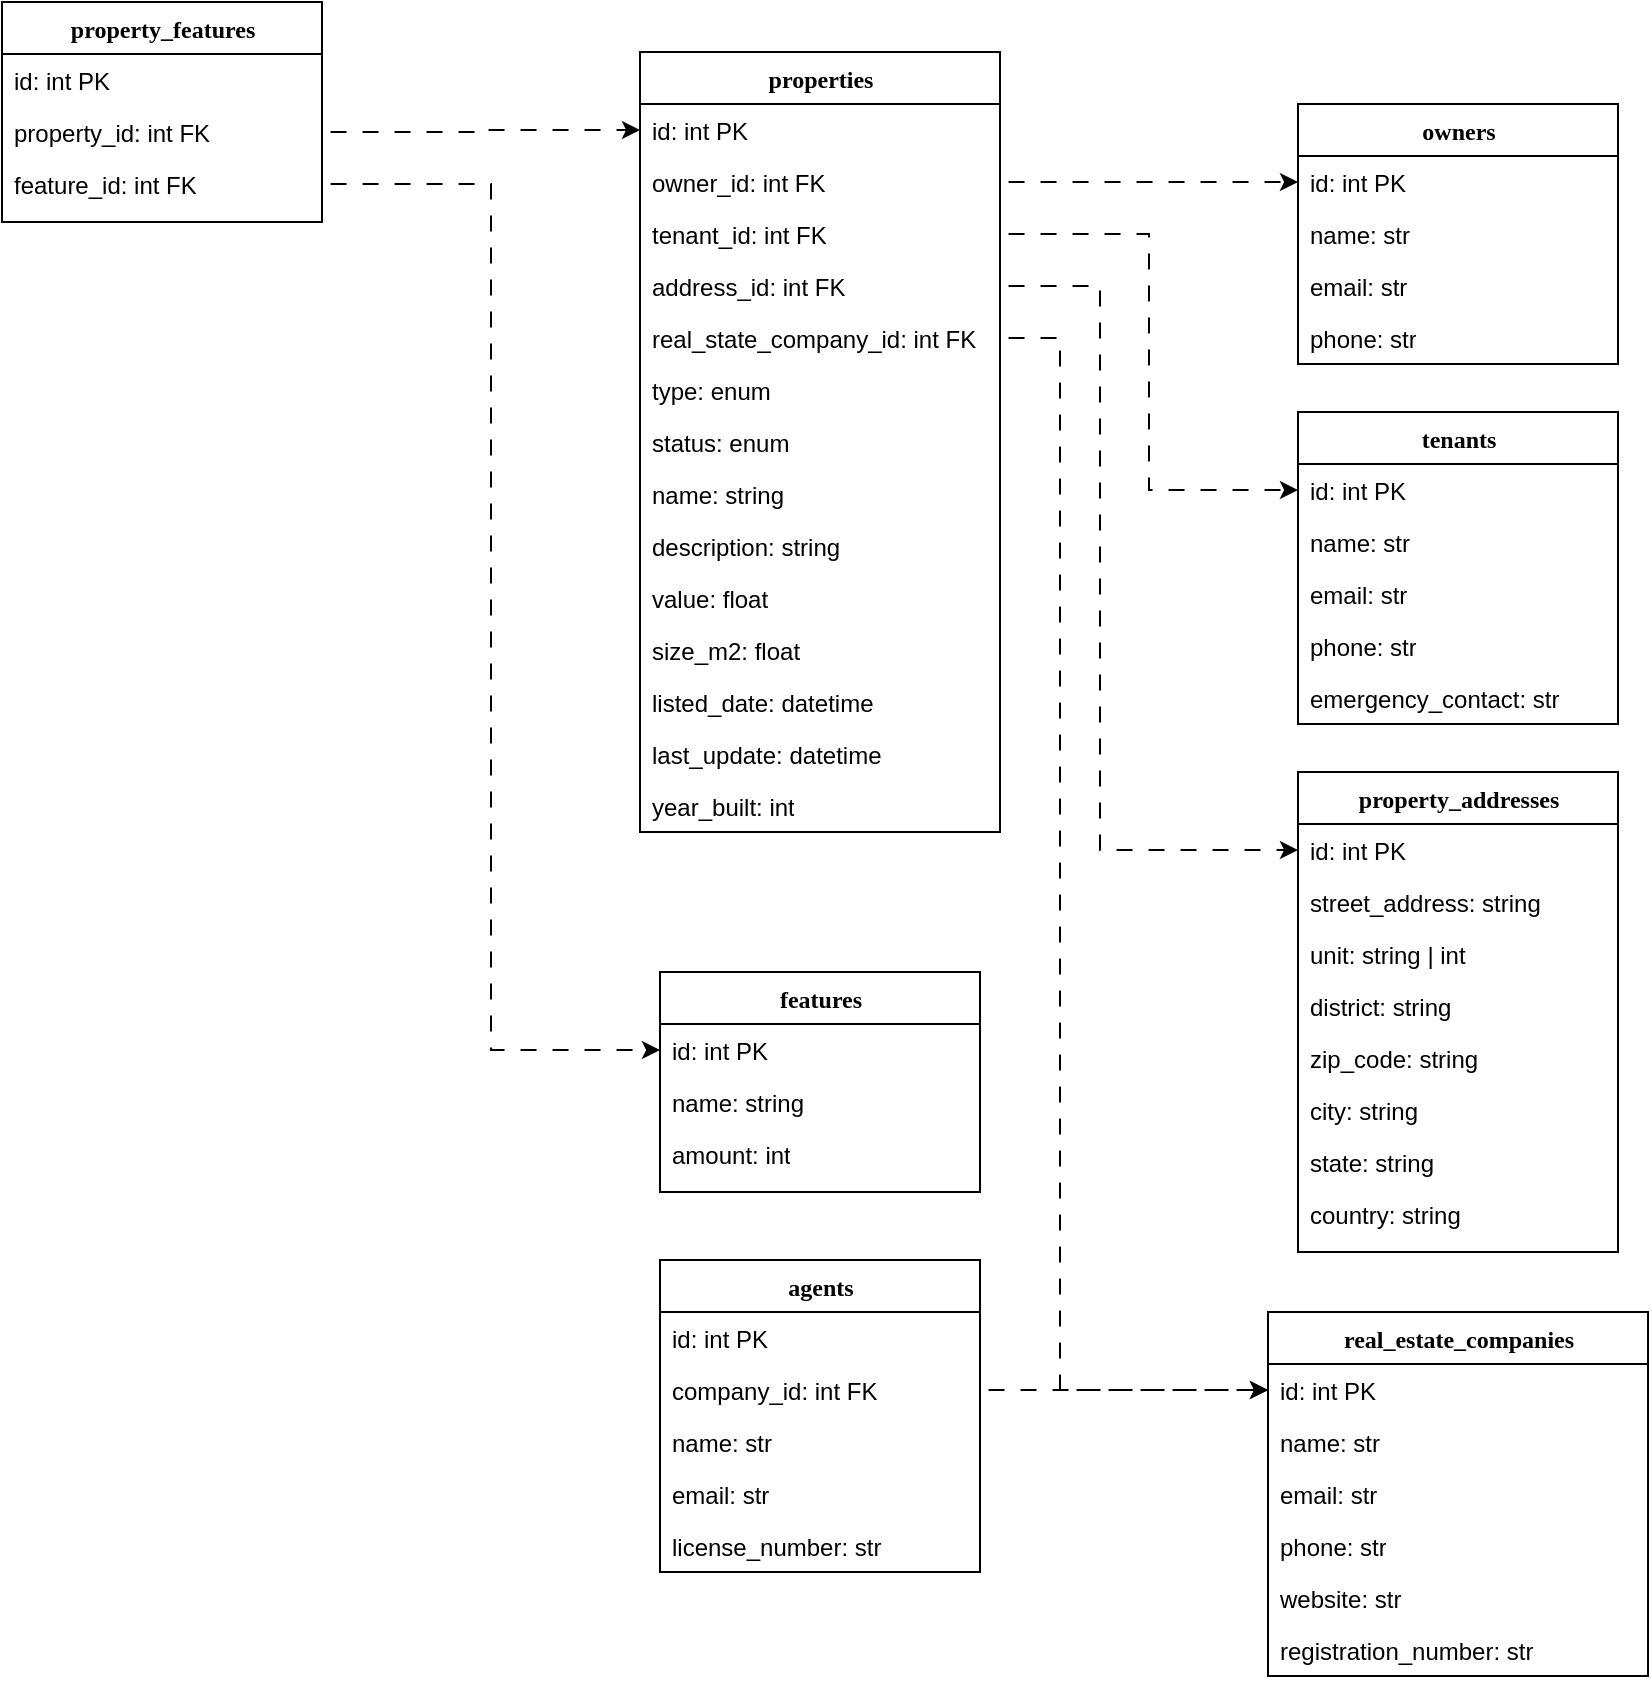 <mxfile version="26.0.11">
  <diagram name="Page-1" id="9f46799a-70d6-7492-0946-bef42562c5a5">
    <mxGraphModel dx="2534" dy="744" grid="1" gridSize="10" guides="1" tooltips="1" connect="1" arrows="1" fold="1" page="1" pageScale="1" pageWidth="1100" pageHeight="850" background="none" math="0" shadow="0">
      <root>
        <mxCell id="0" />
        <mxCell id="1" parent="0" />
        <mxCell id="78961159f06e98e8-17" value="properties" style="swimlane;html=1;fontStyle=1;align=center;verticalAlign=top;childLayout=stackLayout;horizontal=1;startSize=26;horizontalStack=0;resizeParent=1;resizeLast=0;collapsible=1;marginBottom=0;swimlaneFillColor=#ffffff;rounded=0;shadow=0;comic=0;labelBackgroundColor=none;strokeWidth=1;fillColor=none;fontFamily=Verdana;fontSize=12" parent="1" vertex="1">
          <mxGeometry x="160" y="90" width="180" height="390" as="geometry" />
        </mxCell>
        <mxCell id="78961159f06e98e8-21" value="id: int PK" style="text;html=1;strokeColor=none;fillColor=none;align=left;verticalAlign=top;spacingLeft=4;spacingRight=4;whiteSpace=wrap;overflow=hidden;rotatable=0;points=[[0,0.5],[1,0.5]];portConstraint=eastwest;" parent="78961159f06e98e8-17" vertex="1">
          <mxGeometry y="26" width="180" height="26" as="geometry" />
        </mxCell>
        <mxCell id="6GKplDbmJhWHSYi3Lffn-1" value="&lt;div&gt;owner_id: int FK&lt;/div&gt;" style="text;html=1;strokeColor=none;fillColor=none;align=left;verticalAlign=top;spacingLeft=4;spacingRight=4;whiteSpace=wrap;overflow=hidden;rotatable=0;points=[[0,0.5],[1,0.5]];portConstraint=eastwest;" parent="78961159f06e98e8-17" vertex="1">
          <mxGeometry y="52" width="180" height="26" as="geometry" />
        </mxCell>
        <mxCell id="6GKplDbmJhWHSYi3Lffn-2" value="&lt;div&gt;tenant_id: int FK&lt;/div&gt;" style="text;html=1;strokeColor=none;fillColor=none;align=left;verticalAlign=top;spacingLeft=4;spacingRight=4;whiteSpace=wrap;overflow=hidden;rotatable=0;points=[[0,0.5],[1,0.5]];portConstraint=eastwest;" parent="78961159f06e98e8-17" vertex="1">
          <mxGeometry y="78" width="180" height="26" as="geometry" />
        </mxCell>
        <mxCell id="6GKplDbmJhWHSYi3Lffn-3" value="&lt;div&gt;address_id: int FK&lt;/div&gt;" style="text;html=1;strokeColor=none;fillColor=none;align=left;verticalAlign=top;spacingLeft=4;spacingRight=4;whiteSpace=wrap;overflow=hidden;rotatable=0;points=[[0,0.5],[1,0.5]];portConstraint=eastwest;" parent="78961159f06e98e8-17" vertex="1">
          <mxGeometry y="104" width="180" height="26" as="geometry" />
        </mxCell>
        <mxCell id="6GKplDbmJhWHSYi3Lffn-62" value="&lt;div&gt;real_state_company_id: int FK&lt;/div&gt;" style="text;html=1;strokeColor=none;fillColor=none;align=left;verticalAlign=top;spacingLeft=4;spacingRight=4;whiteSpace=wrap;overflow=hidden;rotatable=0;points=[[0,0.5],[1,0.5]];portConstraint=eastwest;" parent="78961159f06e98e8-17" vertex="1">
          <mxGeometry y="130" width="180" height="26" as="geometry" />
        </mxCell>
        <mxCell id="6GKplDbmJhWHSYi3Lffn-5" value="&lt;div&gt;type: enum&lt;/div&gt;" style="text;html=1;strokeColor=none;fillColor=none;align=left;verticalAlign=top;spacingLeft=4;spacingRight=4;whiteSpace=wrap;overflow=hidden;rotatable=0;points=[[0,0.5],[1,0.5]];portConstraint=eastwest;" parent="78961159f06e98e8-17" vertex="1">
          <mxGeometry y="156" width="180" height="26" as="geometry" />
        </mxCell>
        <mxCell id="6GKplDbmJhWHSYi3Lffn-6" value="&lt;div&gt;status: enum&lt;/div&gt;" style="text;html=1;strokeColor=none;fillColor=none;align=left;verticalAlign=top;spacingLeft=4;spacingRight=4;whiteSpace=wrap;overflow=hidden;rotatable=0;points=[[0,0.5],[1,0.5]];portConstraint=eastwest;" parent="78961159f06e98e8-17" vertex="1">
          <mxGeometry y="182" width="180" height="26" as="geometry" />
        </mxCell>
        <mxCell id="6GKplDbmJhWHSYi3Lffn-8" value="&lt;div&gt;name: string&lt;/div&gt;" style="text;html=1;strokeColor=none;fillColor=none;align=left;verticalAlign=top;spacingLeft=4;spacingRight=4;whiteSpace=wrap;overflow=hidden;rotatable=0;points=[[0,0.5],[1,0.5]];portConstraint=eastwest;" parent="78961159f06e98e8-17" vertex="1">
          <mxGeometry y="208" width="180" height="26" as="geometry" />
        </mxCell>
        <mxCell id="6GKplDbmJhWHSYi3Lffn-9" value="&lt;div&gt;description: string&lt;/div&gt;" style="text;html=1;strokeColor=none;fillColor=none;align=left;verticalAlign=top;spacingLeft=4;spacingRight=4;whiteSpace=wrap;overflow=hidden;rotatable=0;points=[[0,0.5],[1,0.5]];portConstraint=eastwest;" parent="78961159f06e98e8-17" vertex="1">
          <mxGeometry y="234" width="180" height="26" as="geometry" />
        </mxCell>
        <mxCell id="6GKplDbmJhWHSYi3Lffn-10" value="&lt;div&gt;value: float&lt;/div&gt;" style="text;html=1;strokeColor=none;fillColor=none;align=left;verticalAlign=top;spacingLeft=4;spacingRight=4;whiteSpace=wrap;overflow=hidden;rotatable=0;points=[[0,0.5],[1,0.5]];portConstraint=eastwest;" parent="78961159f06e98e8-17" vertex="1">
          <mxGeometry y="260" width="180" height="26" as="geometry" />
        </mxCell>
        <mxCell id="6GKplDbmJhWHSYi3Lffn-15" value="&lt;div&gt;size_m2: float&lt;/div&gt;" style="text;html=1;strokeColor=none;fillColor=none;align=left;verticalAlign=top;spacingLeft=4;spacingRight=4;whiteSpace=wrap;overflow=hidden;rotatable=0;points=[[0,0.5],[1,0.5]];portConstraint=eastwest;" parent="78961159f06e98e8-17" vertex="1">
          <mxGeometry y="286" width="180" height="26" as="geometry" />
        </mxCell>
        <mxCell id="6GKplDbmJhWHSYi3Lffn-65" value="&lt;div&gt;listed_date: datetime&lt;/div&gt;" style="text;html=1;strokeColor=none;fillColor=none;align=left;verticalAlign=top;spacingLeft=4;spacingRight=4;whiteSpace=wrap;overflow=hidden;rotatable=0;points=[[0,0.5],[1,0.5]];portConstraint=eastwest;" parent="78961159f06e98e8-17" vertex="1">
          <mxGeometry y="312" width="180" height="26" as="geometry" />
        </mxCell>
        <mxCell id="6GKplDbmJhWHSYi3Lffn-66" value="&lt;div&gt;last_update: datetime&lt;/div&gt;" style="text;html=1;strokeColor=none;fillColor=none;align=left;verticalAlign=top;spacingLeft=4;spacingRight=4;whiteSpace=wrap;overflow=hidden;rotatable=0;points=[[0,0.5],[1,0.5]];portConstraint=eastwest;" parent="78961159f06e98e8-17" vertex="1">
          <mxGeometry y="338" width="180" height="26" as="geometry" />
        </mxCell>
        <mxCell id="6GKplDbmJhWHSYi3Lffn-67" value="&lt;div&gt;year_built: int&lt;/div&gt;" style="text;html=1;strokeColor=none;fillColor=none;align=left;verticalAlign=top;spacingLeft=4;spacingRight=4;whiteSpace=wrap;overflow=hidden;rotatable=0;points=[[0,0.5],[1,0.5]];portConstraint=eastwest;" parent="78961159f06e98e8-17" vertex="1">
          <mxGeometry y="364" width="180" height="26" as="geometry" />
        </mxCell>
        <mxCell id="6GKplDbmJhWHSYi3Lffn-20" value="property_addresses" style="swimlane;html=1;fontStyle=1;align=center;verticalAlign=top;childLayout=stackLayout;horizontal=1;startSize=26;horizontalStack=0;resizeParent=1;resizeLast=0;collapsible=1;marginBottom=0;swimlaneFillColor=#ffffff;rounded=0;shadow=0;comic=0;labelBackgroundColor=none;strokeWidth=1;fillColor=none;fontFamily=Verdana;fontSize=12" parent="1" vertex="1">
          <mxGeometry x="489" y="450" width="160" height="240" as="geometry" />
        </mxCell>
        <mxCell id="6GKplDbmJhWHSYi3Lffn-21" value="id: int PK" style="text;html=1;strokeColor=none;fillColor=none;align=left;verticalAlign=top;spacingLeft=4;spacingRight=4;whiteSpace=wrap;overflow=hidden;rotatable=0;points=[[0,0.5],[1,0.5]];portConstraint=eastwest;" parent="6GKplDbmJhWHSYi3Lffn-20" vertex="1">
          <mxGeometry y="26" width="160" height="26" as="geometry" />
        </mxCell>
        <mxCell id="6GKplDbmJhWHSYi3Lffn-31" value="street_address: string" style="text;html=1;strokeColor=none;fillColor=none;align=left;verticalAlign=top;spacingLeft=4;spacingRight=4;whiteSpace=wrap;overflow=hidden;rotatable=0;points=[[0,0.5],[1,0.5]];portConstraint=eastwest;" parent="6GKplDbmJhWHSYi3Lffn-20" vertex="1">
          <mxGeometry y="52" width="160" height="26" as="geometry" />
        </mxCell>
        <mxCell id="6GKplDbmJhWHSYi3Lffn-32" value="unit: string | int" style="text;html=1;strokeColor=none;fillColor=none;align=left;verticalAlign=top;spacingLeft=4;spacingRight=4;whiteSpace=wrap;overflow=hidden;rotatable=0;points=[[0,0.5],[1,0.5]];portConstraint=eastwest;" parent="6GKplDbmJhWHSYi3Lffn-20" vertex="1">
          <mxGeometry y="78" width="160" height="26" as="geometry" />
        </mxCell>
        <mxCell id="6GKplDbmJhWHSYi3Lffn-37" value="district: string" style="text;html=1;strokeColor=none;fillColor=none;align=left;verticalAlign=top;spacingLeft=4;spacingRight=4;whiteSpace=wrap;overflow=hidden;rotatable=0;points=[[0,0.5],[1,0.5]];portConstraint=eastwest;" parent="6GKplDbmJhWHSYi3Lffn-20" vertex="1">
          <mxGeometry y="104" width="160" height="26" as="geometry" />
        </mxCell>
        <mxCell id="6GKplDbmJhWHSYi3Lffn-36" value="zip_code: string" style="text;html=1;strokeColor=none;fillColor=none;align=left;verticalAlign=top;spacingLeft=4;spacingRight=4;whiteSpace=wrap;overflow=hidden;rotatable=0;points=[[0,0.5],[1,0.5]];portConstraint=eastwest;" parent="6GKplDbmJhWHSYi3Lffn-20" vertex="1">
          <mxGeometry y="130" width="160" height="26" as="geometry" />
        </mxCell>
        <mxCell id="6GKplDbmJhWHSYi3Lffn-33" value="city: string" style="text;html=1;strokeColor=none;fillColor=none;align=left;verticalAlign=top;spacingLeft=4;spacingRight=4;whiteSpace=wrap;overflow=hidden;rotatable=0;points=[[0,0.5],[1,0.5]];portConstraint=eastwest;" parent="6GKplDbmJhWHSYi3Lffn-20" vertex="1">
          <mxGeometry y="156" width="160" height="26" as="geometry" />
        </mxCell>
        <mxCell id="6GKplDbmJhWHSYi3Lffn-34" value="state: string" style="text;html=1;strokeColor=none;fillColor=none;align=left;verticalAlign=top;spacingLeft=4;spacingRight=4;whiteSpace=wrap;overflow=hidden;rotatable=0;points=[[0,0.5],[1,0.5]];portConstraint=eastwest;" parent="6GKplDbmJhWHSYi3Lffn-20" vertex="1">
          <mxGeometry y="182" width="160" height="26" as="geometry" />
        </mxCell>
        <mxCell id="6GKplDbmJhWHSYi3Lffn-35" value="country: string" style="text;html=1;strokeColor=none;fillColor=none;align=left;verticalAlign=top;spacingLeft=4;spacingRight=4;whiteSpace=wrap;overflow=hidden;rotatable=0;points=[[0,0.5],[1,0.5]];portConstraint=eastwest;" parent="6GKplDbmJhWHSYi3Lffn-20" vertex="1">
          <mxGeometry y="208" width="160" height="26" as="geometry" />
        </mxCell>
        <mxCell id="6GKplDbmJhWHSYi3Lffn-39" value="property_features" style="swimlane;html=1;fontStyle=1;align=center;verticalAlign=top;childLayout=stackLayout;horizontal=1;startSize=26;horizontalStack=0;resizeParent=1;resizeLast=0;collapsible=1;marginBottom=0;swimlaneFillColor=#ffffff;rounded=0;shadow=0;comic=0;labelBackgroundColor=none;strokeWidth=1;fillColor=none;fontFamily=Verdana;fontSize=12" parent="1" vertex="1">
          <mxGeometry x="-159" y="65" width="160" height="110" as="geometry" />
        </mxCell>
        <mxCell id="6GKplDbmJhWHSYi3Lffn-40" value="id: int PK" style="text;html=1;strokeColor=none;fillColor=none;align=left;verticalAlign=top;spacingLeft=4;spacingRight=4;whiteSpace=wrap;overflow=hidden;rotatable=0;points=[[0,0.5],[1,0.5]];portConstraint=eastwest;" parent="6GKplDbmJhWHSYi3Lffn-39" vertex="1">
          <mxGeometry y="26" width="160" height="26" as="geometry" />
        </mxCell>
        <mxCell id="6GKplDbmJhWHSYi3Lffn-48" value="property_id: int FK" style="text;html=1;strokeColor=none;fillColor=none;align=left;verticalAlign=top;spacingLeft=4;spacingRight=4;whiteSpace=wrap;overflow=hidden;rotatable=0;points=[[0,0.5],[1,0.5]];portConstraint=eastwest;" parent="6GKplDbmJhWHSYi3Lffn-39" vertex="1">
          <mxGeometry y="52" width="160" height="26" as="geometry" />
        </mxCell>
        <mxCell id="6GKplDbmJhWHSYi3Lffn-50" value="feature_id: int FK" style="text;html=1;strokeColor=none;fillColor=none;align=left;verticalAlign=top;spacingLeft=4;spacingRight=4;whiteSpace=wrap;overflow=hidden;rotatable=0;points=[[0,0.5],[1,0.5]];portConstraint=eastwest;" parent="6GKplDbmJhWHSYi3Lffn-39" vertex="1">
          <mxGeometry y="78" width="160" height="26" as="geometry" />
        </mxCell>
        <mxCell id="6GKplDbmJhWHSYi3Lffn-49" style="edgeStyle=orthogonalEdgeStyle;rounded=0;orthogonalLoop=1;jettySize=auto;html=1;entryX=0;entryY=0.5;entryDx=0;entryDy=0;flowAnimation=1;" parent="1" source="6GKplDbmJhWHSYi3Lffn-48" target="78961159f06e98e8-21" edge="1">
          <mxGeometry relative="1" as="geometry" />
        </mxCell>
        <mxCell id="6GKplDbmJhWHSYi3Lffn-51" value="features" style="swimlane;html=1;fontStyle=1;align=center;verticalAlign=top;childLayout=stackLayout;horizontal=1;startSize=26;horizontalStack=0;resizeParent=1;resizeLast=0;collapsible=1;marginBottom=0;swimlaneFillColor=#ffffff;rounded=0;shadow=0;comic=0;labelBackgroundColor=none;strokeWidth=1;fillColor=none;fontFamily=Verdana;fontSize=12" parent="1" vertex="1">
          <mxGeometry x="170" y="550" width="160" height="110" as="geometry" />
        </mxCell>
        <mxCell id="6GKplDbmJhWHSYi3Lffn-52" value="id: int PK" style="text;html=1;strokeColor=none;fillColor=none;align=left;verticalAlign=top;spacingLeft=4;spacingRight=4;whiteSpace=wrap;overflow=hidden;rotatable=0;points=[[0,0.5],[1,0.5]];portConstraint=eastwest;" parent="6GKplDbmJhWHSYi3Lffn-51" vertex="1">
          <mxGeometry y="26" width="160" height="26" as="geometry" />
        </mxCell>
        <mxCell id="6GKplDbmJhWHSYi3Lffn-56" value="name: string" style="text;html=1;strokeColor=none;fillColor=none;align=left;verticalAlign=top;spacingLeft=4;spacingRight=4;whiteSpace=wrap;overflow=hidden;rotatable=0;points=[[0,0.5],[1,0.5]];portConstraint=eastwest;" parent="6GKplDbmJhWHSYi3Lffn-51" vertex="1">
          <mxGeometry y="52" width="160" height="26" as="geometry" />
        </mxCell>
        <mxCell id="6GKplDbmJhWHSYi3Lffn-57" value="amount: int" style="text;html=1;strokeColor=none;fillColor=none;align=left;verticalAlign=top;spacingLeft=4;spacingRight=4;whiteSpace=wrap;overflow=hidden;rotatable=0;points=[[0,0.5],[1,0.5]];portConstraint=eastwest;" parent="6GKplDbmJhWHSYi3Lffn-51" vertex="1">
          <mxGeometry y="78" width="160" height="26" as="geometry" />
        </mxCell>
        <mxCell id="6GKplDbmJhWHSYi3Lffn-58" value="tenants" style="swimlane;html=1;fontStyle=1;align=center;verticalAlign=top;childLayout=stackLayout;horizontal=1;startSize=26;horizontalStack=0;resizeParent=1;resizeLast=0;collapsible=1;marginBottom=0;swimlaneFillColor=#ffffff;rounded=0;shadow=0;comic=0;labelBackgroundColor=none;strokeWidth=1;fillColor=none;fontFamily=Verdana;fontSize=12" parent="1" vertex="1">
          <mxGeometry x="489" y="270" width="160" height="156" as="geometry" />
        </mxCell>
        <mxCell id="6GKplDbmJhWHSYi3Lffn-59" value="id: int PK" style="text;html=1;strokeColor=none;fillColor=none;align=left;verticalAlign=top;spacingLeft=4;spacingRight=4;whiteSpace=wrap;overflow=hidden;rotatable=0;points=[[0,0.5],[1,0.5]];portConstraint=eastwest;" parent="6GKplDbmJhWHSYi3Lffn-58" vertex="1">
          <mxGeometry y="26" width="160" height="26" as="geometry" />
        </mxCell>
        <mxCell id="6GKplDbmJhWHSYi3Lffn-60" value="name: str" style="text;html=1;strokeColor=none;fillColor=none;align=left;verticalAlign=top;spacingLeft=4;spacingRight=4;whiteSpace=wrap;overflow=hidden;rotatable=0;points=[[0,0.5],[1,0.5]];portConstraint=eastwest;" parent="6GKplDbmJhWHSYi3Lffn-58" vertex="1">
          <mxGeometry y="52" width="160" height="26" as="geometry" />
        </mxCell>
        <mxCell id="6GKplDbmJhWHSYi3Lffn-61" value="email: str" style="text;html=1;strokeColor=none;fillColor=none;align=left;verticalAlign=top;spacingLeft=4;spacingRight=4;whiteSpace=wrap;overflow=hidden;rotatable=0;points=[[0,0.5],[1,0.5]];portConstraint=eastwest;" parent="6GKplDbmJhWHSYi3Lffn-58" vertex="1">
          <mxGeometry y="78" width="160" height="26" as="geometry" />
        </mxCell>
        <mxCell id="6GKplDbmJhWHSYi3Lffn-69" value="phone: str" style="text;html=1;strokeColor=none;fillColor=none;align=left;verticalAlign=top;spacingLeft=4;spacingRight=4;whiteSpace=wrap;overflow=hidden;rotatable=0;points=[[0,0.5],[1,0.5]];portConstraint=eastwest;" parent="6GKplDbmJhWHSYi3Lffn-58" vertex="1">
          <mxGeometry y="104" width="160" height="26" as="geometry" />
        </mxCell>
        <mxCell id="6GKplDbmJhWHSYi3Lffn-68" value="emergency_contact: str" style="text;html=1;strokeColor=none;fillColor=none;align=left;verticalAlign=top;spacingLeft=4;spacingRight=4;whiteSpace=wrap;overflow=hidden;rotatable=0;points=[[0,0.5],[1,0.5]];portConstraint=eastwest;" parent="6GKplDbmJhWHSYi3Lffn-58" vertex="1">
          <mxGeometry y="130" width="160" height="26" as="geometry" />
        </mxCell>
        <mxCell id="6GKplDbmJhWHSYi3Lffn-79" value="real_estate_companies" style="swimlane;html=1;fontStyle=1;align=center;verticalAlign=top;childLayout=stackLayout;horizontal=1;startSize=26;horizontalStack=0;resizeParent=1;resizeLast=0;collapsible=1;marginBottom=0;swimlaneFillColor=#ffffff;rounded=0;shadow=0;comic=0;labelBackgroundColor=none;strokeWidth=1;fillColor=none;fontFamily=Verdana;fontSize=12" parent="1" vertex="1">
          <mxGeometry x="474" y="720" width="190" height="182" as="geometry" />
        </mxCell>
        <mxCell id="6GKplDbmJhWHSYi3Lffn-80" value="id: int PK" style="text;html=1;strokeColor=none;fillColor=none;align=left;verticalAlign=top;spacingLeft=4;spacingRight=4;whiteSpace=wrap;overflow=hidden;rotatable=0;points=[[0,0.5],[1,0.5]];portConstraint=eastwest;" parent="6GKplDbmJhWHSYi3Lffn-79" vertex="1">
          <mxGeometry y="26" width="190" height="26" as="geometry" />
        </mxCell>
        <mxCell id="6GKplDbmJhWHSYi3Lffn-85" value="name: str" style="text;html=1;strokeColor=none;fillColor=none;align=left;verticalAlign=top;spacingLeft=4;spacingRight=4;whiteSpace=wrap;overflow=hidden;rotatable=0;points=[[0,0.5],[1,0.5]];portConstraint=eastwest;" parent="6GKplDbmJhWHSYi3Lffn-79" vertex="1">
          <mxGeometry y="52" width="190" height="26" as="geometry" />
        </mxCell>
        <mxCell id="6GKplDbmJhWHSYi3Lffn-83" value="email: str" style="text;html=1;strokeColor=none;fillColor=none;align=left;verticalAlign=top;spacingLeft=4;spacingRight=4;whiteSpace=wrap;overflow=hidden;rotatable=0;points=[[0,0.5],[1,0.5]];portConstraint=eastwest;" parent="6GKplDbmJhWHSYi3Lffn-79" vertex="1">
          <mxGeometry y="78" width="190" height="26" as="geometry" />
        </mxCell>
        <mxCell id="6GKplDbmJhWHSYi3Lffn-86" value="phone: str" style="text;html=1;strokeColor=none;fillColor=none;align=left;verticalAlign=top;spacingLeft=4;spacingRight=4;whiteSpace=wrap;overflow=hidden;rotatable=0;points=[[0,0.5],[1,0.5]];portConstraint=eastwest;" parent="6GKplDbmJhWHSYi3Lffn-79" vertex="1">
          <mxGeometry y="104" width="190" height="26" as="geometry" />
        </mxCell>
        <mxCell id="6GKplDbmJhWHSYi3Lffn-87" value="website: str" style="text;html=1;strokeColor=none;fillColor=none;align=left;verticalAlign=top;spacingLeft=4;spacingRight=4;whiteSpace=wrap;overflow=hidden;rotatable=0;points=[[0,0.5],[1,0.5]];portConstraint=eastwest;" parent="6GKplDbmJhWHSYi3Lffn-79" vertex="1">
          <mxGeometry y="130" width="190" height="26" as="geometry" />
        </mxCell>
        <mxCell id="6GKplDbmJhWHSYi3Lffn-84" value="registration_number: str" style="text;html=1;strokeColor=none;fillColor=none;align=left;verticalAlign=top;spacingLeft=4;spacingRight=4;whiteSpace=wrap;overflow=hidden;rotatable=0;points=[[0,0.5],[1,0.5]];portConstraint=eastwest;" parent="6GKplDbmJhWHSYi3Lffn-79" vertex="1">
          <mxGeometry y="156" width="190" height="26" as="geometry" />
        </mxCell>
        <mxCell id="6GKplDbmJhWHSYi3Lffn-71" value="owners" style="swimlane;html=1;fontStyle=1;align=center;verticalAlign=top;childLayout=stackLayout;horizontal=1;startSize=26;horizontalStack=0;resizeParent=1;resizeLast=0;collapsible=1;marginBottom=0;swimlaneFillColor=#ffffff;rounded=0;shadow=0;comic=0;labelBackgroundColor=none;strokeWidth=1;fillColor=none;fontFamily=Verdana;fontSize=12" parent="1" vertex="1">
          <mxGeometry x="489" y="116" width="160" height="130" as="geometry" />
        </mxCell>
        <mxCell id="6GKplDbmJhWHSYi3Lffn-72" value="id: int PK" style="text;html=1;strokeColor=none;fillColor=none;align=left;verticalAlign=top;spacingLeft=4;spacingRight=4;whiteSpace=wrap;overflow=hidden;rotatable=0;points=[[0,0.5],[1,0.5]];portConstraint=eastwest;" parent="6GKplDbmJhWHSYi3Lffn-71" vertex="1">
          <mxGeometry y="26" width="160" height="26" as="geometry" />
        </mxCell>
        <mxCell id="6GKplDbmJhWHSYi3Lffn-75" value="name: str" style="text;html=1;strokeColor=none;fillColor=none;align=left;verticalAlign=top;spacingLeft=4;spacingRight=4;whiteSpace=wrap;overflow=hidden;rotatable=0;points=[[0,0.5],[1,0.5]];portConstraint=eastwest;" parent="6GKplDbmJhWHSYi3Lffn-71" vertex="1">
          <mxGeometry y="52" width="160" height="26" as="geometry" />
        </mxCell>
        <mxCell id="6GKplDbmJhWHSYi3Lffn-76" value="email: str" style="text;html=1;strokeColor=none;fillColor=none;align=left;verticalAlign=top;spacingLeft=4;spacingRight=4;whiteSpace=wrap;overflow=hidden;rotatable=0;points=[[0,0.5],[1,0.5]];portConstraint=eastwest;" parent="6GKplDbmJhWHSYi3Lffn-71" vertex="1">
          <mxGeometry y="78" width="160" height="26" as="geometry" />
        </mxCell>
        <mxCell id="6GKplDbmJhWHSYi3Lffn-77" value="phone: str" style="text;html=1;strokeColor=none;fillColor=none;align=left;verticalAlign=top;spacingLeft=4;spacingRight=4;whiteSpace=wrap;overflow=hidden;rotatable=0;points=[[0,0.5],[1,0.5]];portConstraint=eastwest;" parent="6GKplDbmJhWHSYi3Lffn-71" vertex="1">
          <mxGeometry y="104" width="160" height="26" as="geometry" />
        </mxCell>
        <mxCell id="6GKplDbmJhWHSYi3Lffn-90" style="edgeStyle=orthogonalEdgeStyle;rounded=0;orthogonalLoop=1;jettySize=auto;html=1;flowAnimation=1;" parent="1" source="6GKplDbmJhWHSYi3Lffn-1" target="6GKplDbmJhWHSYi3Lffn-72" edge="1">
          <mxGeometry relative="1" as="geometry" />
        </mxCell>
        <mxCell id="6GKplDbmJhWHSYi3Lffn-91" style="edgeStyle=orthogonalEdgeStyle;rounded=0;orthogonalLoop=1;jettySize=auto;html=1;entryX=0;entryY=0.5;entryDx=0;entryDy=0;flowAnimation=1;" parent="1" source="6GKplDbmJhWHSYi3Lffn-2" target="6GKplDbmJhWHSYi3Lffn-59" edge="1">
          <mxGeometry relative="1" as="geometry" />
        </mxCell>
        <mxCell id="6GKplDbmJhWHSYi3Lffn-92" style="edgeStyle=orthogonalEdgeStyle;rounded=0;orthogonalLoop=1;jettySize=auto;html=1;entryX=0;entryY=0.5;entryDx=0;entryDy=0;flowAnimation=1;" parent="1" source="6GKplDbmJhWHSYi3Lffn-3" target="6GKplDbmJhWHSYi3Lffn-21" edge="1">
          <mxGeometry relative="1" as="geometry">
            <Array as="points">
              <mxPoint x="390" y="207" />
              <mxPoint x="390" y="489" />
            </Array>
          </mxGeometry>
        </mxCell>
        <mxCell id="6GKplDbmJhWHSYi3Lffn-93" style="edgeStyle=orthogonalEdgeStyle;rounded=0;orthogonalLoop=1;jettySize=auto;html=1;entryX=0;entryY=0.5;entryDx=0;entryDy=0;flowAnimation=1;" parent="1" source="6GKplDbmJhWHSYi3Lffn-62" target="6GKplDbmJhWHSYi3Lffn-80" edge="1">
          <mxGeometry relative="1" as="geometry">
            <Array as="points">
              <mxPoint x="370" y="233" />
              <mxPoint x="370" y="759" />
            </Array>
          </mxGeometry>
        </mxCell>
        <mxCell id="6GKplDbmJhWHSYi3Lffn-94" style="edgeStyle=orthogonalEdgeStyle;rounded=0;orthogonalLoop=1;jettySize=auto;html=1;entryX=0;entryY=0.5;entryDx=0;entryDy=0;flowAnimation=1;" parent="1" source="6GKplDbmJhWHSYi3Lffn-50" target="6GKplDbmJhWHSYi3Lffn-52" edge="1">
          <mxGeometry relative="1" as="geometry" />
        </mxCell>
        <mxCell id="AR2HMhjjcRAcnHjaQoaV-1" value="agents" style="swimlane;html=1;fontStyle=1;align=center;verticalAlign=top;childLayout=stackLayout;horizontal=1;startSize=26;horizontalStack=0;resizeParent=1;resizeLast=0;collapsible=1;marginBottom=0;swimlaneFillColor=#ffffff;rounded=0;shadow=0;comic=0;labelBackgroundColor=none;strokeWidth=1;fillColor=none;fontFamily=Verdana;fontSize=12" vertex="1" parent="1">
          <mxGeometry x="170" y="694" width="160" height="156" as="geometry" />
        </mxCell>
        <mxCell id="AR2HMhjjcRAcnHjaQoaV-2" value="id: int PK" style="text;html=1;strokeColor=none;fillColor=none;align=left;verticalAlign=top;spacingLeft=4;spacingRight=4;whiteSpace=wrap;overflow=hidden;rotatable=0;points=[[0,0.5],[1,0.5]];portConstraint=eastwest;" vertex="1" parent="AR2HMhjjcRAcnHjaQoaV-1">
          <mxGeometry y="26" width="160" height="26" as="geometry" />
        </mxCell>
        <mxCell id="AR2HMhjjcRAcnHjaQoaV-6" value="company_id: int FK" style="text;html=1;strokeColor=none;fillColor=none;align=left;verticalAlign=top;spacingLeft=4;spacingRight=4;whiteSpace=wrap;overflow=hidden;rotatable=0;points=[[0,0.5],[1,0.5]];portConstraint=eastwest;" vertex="1" parent="AR2HMhjjcRAcnHjaQoaV-1">
          <mxGeometry y="52" width="160" height="26" as="geometry" />
        </mxCell>
        <mxCell id="AR2HMhjjcRAcnHjaQoaV-3" value="name: str" style="text;html=1;strokeColor=none;fillColor=none;align=left;verticalAlign=top;spacingLeft=4;spacingRight=4;whiteSpace=wrap;overflow=hidden;rotatable=0;points=[[0,0.5],[1,0.5]];portConstraint=eastwest;" vertex="1" parent="AR2HMhjjcRAcnHjaQoaV-1">
          <mxGeometry y="78" width="160" height="26" as="geometry" />
        </mxCell>
        <mxCell id="AR2HMhjjcRAcnHjaQoaV-4" value="email: str" style="text;html=1;strokeColor=none;fillColor=none;align=left;verticalAlign=top;spacingLeft=4;spacingRight=4;whiteSpace=wrap;overflow=hidden;rotatable=0;points=[[0,0.5],[1,0.5]];portConstraint=eastwest;" vertex="1" parent="AR2HMhjjcRAcnHjaQoaV-1">
          <mxGeometry y="104" width="160" height="26" as="geometry" />
        </mxCell>
        <mxCell id="AR2HMhjjcRAcnHjaQoaV-5" value="license_number: str" style="text;html=1;strokeColor=none;fillColor=none;align=left;verticalAlign=top;spacingLeft=4;spacingRight=4;whiteSpace=wrap;overflow=hidden;rotatable=0;points=[[0,0.5],[1,0.5]];portConstraint=eastwest;" vertex="1" parent="AR2HMhjjcRAcnHjaQoaV-1">
          <mxGeometry y="130" width="160" height="26" as="geometry" />
        </mxCell>
        <mxCell id="AR2HMhjjcRAcnHjaQoaV-7" style="edgeStyle=orthogonalEdgeStyle;rounded=0;orthogonalLoop=1;jettySize=auto;html=1;entryX=0;entryY=0.5;entryDx=0;entryDy=0;flowAnimation=1;" edge="1" parent="1" source="AR2HMhjjcRAcnHjaQoaV-6" target="6GKplDbmJhWHSYi3Lffn-80">
          <mxGeometry relative="1" as="geometry" />
        </mxCell>
      </root>
    </mxGraphModel>
  </diagram>
</mxfile>
